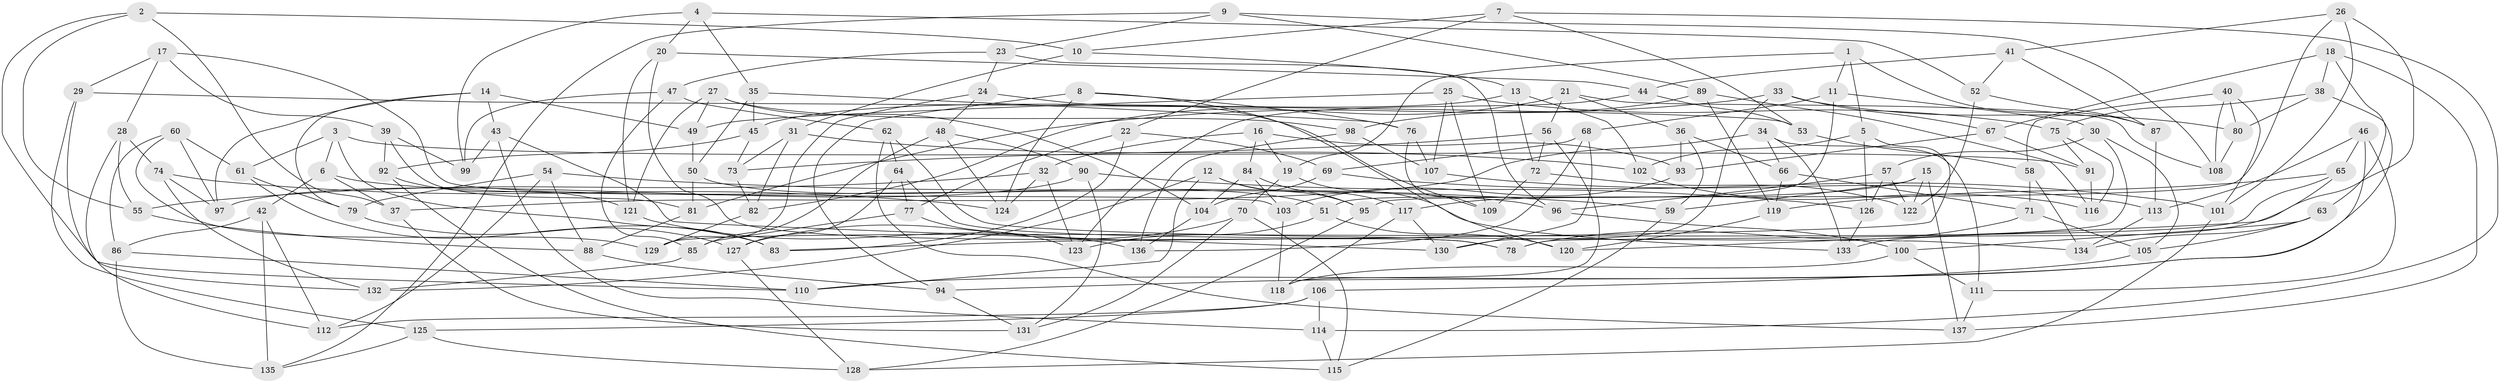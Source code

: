 // coarse degree distribution, {5: 0.08536585365853659, 6: 0.5853658536585366, 4: 0.3170731707317073, 3: 0.012195121951219513}
// Generated by graph-tools (version 1.1) at 2025/52/02/27/25 19:52:34]
// undirected, 137 vertices, 274 edges
graph export_dot {
graph [start="1"]
  node [color=gray90,style=filled];
  1;
  2;
  3;
  4;
  5;
  6;
  7;
  8;
  9;
  10;
  11;
  12;
  13;
  14;
  15;
  16;
  17;
  18;
  19;
  20;
  21;
  22;
  23;
  24;
  25;
  26;
  27;
  28;
  29;
  30;
  31;
  32;
  33;
  34;
  35;
  36;
  37;
  38;
  39;
  40;
  41;
  42;
  43;
  44;
  45;
  46;
  47;
  48;
  49;
  50;
  51;
  52;
  53;
  54;
  55;
  56;
  57;
  58;
  59;
  60;
  61;
  62;
  63;
  64;
  65;
  66;
  67;
  68;
  69;
  70;
  71;
  72;
  73;
  74;
  75;
  76;
  77;
  78;
  79;
  80;
  81;
  82;
  83;
  84;
  85;
  86;
  87;
  88;
  89;
  90;
  91;
  92;
  93;
  94;
  95;
  96;
  97;
  98;
  99;
  100;
  101;
  102;
  103;
  104;
  105;
  106;
  107;
  108;
  109;
  110;
  111;
  112;
  113;
  114;
  115;
  116;
  117;
  118;
  119;
  120;
  121;
  122;
  123;
  124;
  125;
  126;
  127;
  128;
  129;
  130;
  131;
  132;
  133;
  134;
  135;
  136;
  137;
  1 -- 5;
  1 -- 19;
  1 -- 11;
  1 -- 87;
  2 -- 110;
  2 -- 37;
  2 -- 55;
  2 -- 10;
  3 -- 6;
  3 -- 83;
  3 -- 91;
  3 -- 61;
  4 -- 35;
  4 -- 20;
  4 -- 52;
  4 -- 99;
  5 -- 102;
  5 -- 126;
  5 -- 83;
  6 -- 42;
  6 -- 37;
  6 -- 96;
  7 -- 53;
  7 -- 114;
  7 -- 22;
  7 -- 10;
  8 -- 94;
  8 -- 120;
  8 -- 76;
  8 -- 124;
  9 -- 108;
  9 -- 23;
  9 -- 135;
  9 -- 89;
  10 -- 31;
  10 -- 13;
  11 -- 51;
  11 -- 68;
  11 -- 30;
  12 -- 110;
  12 -- 95;
  12 -- 117;
  12 -- 132;
  13 -- 102;
  13 -- 72;
  13 -- 45;
  14 -- 97;
  14 -- 79;
  14 -- 43;
  14 -- 49;
  15 -- 117;
  15 -- 122;
  15 -- 59;
  15 -- 137;
  16 -- 93;
  16 -- 19;
  16 -- 84;
  16 -- 32;
  17 -- 29;
  17 -- 103;
  17 -- 28;
  17 -- 39;
  18 -- 67;
  18 -- 63;
  18 -- 38;
  18 -- 137;
  19 -- 70;
  19 -- 133;
  20 -- 121;
  20 -- 44;
  20 -- 78;
  21 -- 108;
  21 -- 36;
  21 -- 56;
  21 -- 82;
  22 -- 77;
  22 -- 69;
  22 -- 83;
  23 -- 24;
  23 -- 96;
  23 -- 47;
  24 -- 48;
  24 -- 129;
  24 -- 109;
  25 -- 107;
  25 -- 49;
  25 -- 109;
  25 -- 75;
  26 -- 95;
  26 -- 101;
  26 -- 120;
  26 -- 41;
  27 -- 121;
  27 -- 98;
  27 -- 104;
  27 -- 49;
  28 -- 55;
  28 -- 74;
  28 -- 112;
  29 -- 125;
  29 -- 132;
  29 -- 53;
  30 -- 57;
  30 -- 78;
  30 -- 105;
  31 -- 82;
  31 -- 73;
  31 -- 102;
  32 -- 124;
  32 -- 123;
  32 -- 55;
  33 -- 130;
  33 -- 81;
  33 -- 67;
  33 -- 80;
  34 -- 111;
  34 -- 37;
  34 -- 133;
  34 -- 66;
  35 -- 76;
  35 -- 45;
  35 -- 50;
  36 -- 66;
  36 -- 93;
  36 -- 59;
  37 -- 131;
  38 -- 75;
  38 -- 110;
  38 -- 80;
  39 -- 81;
  39 -- 92;
  39 -- 99;
  40 -- 58;
  40 -- 101;
  40 -- 108;
  40 -- 80;
  41 -- 87;
  41 -- 44;
  41 -- 52;
  42 -- 112;
  42 -- 86;
  42 -- 135;
  43 -- 114;
  43 -- 130;
  43 -- 99;
  44 -- 53;
  44 -- 123;
  45 -- 92;
  45 -- 73;
  46 -- 111;
  46 -- 65;
  46 -- 113;
  46 -- 94;
  47 -- 85;
  47 -- 99;
  47 -- 62;
  48 -- 90;
  48 -- 85;
  48 -- 124;
  49 -- 50;
  50 -- 51;
  50 -- 81;
  51 -- 120;
  51 -- 123;
  52 -- 122;
  52 -- 87;
  53 -- 58;
  54 -- 79;
  54 -- 88;
  54 -- 112;
  54 -- 59;
  55 -- 88;
  56 -- 118;
  56 -- 73;
  56 -- 72;
  57 -- 122;
  57 -- 126;
  57 -- 96;
  58 -- 134;
  58 -- 71;
  59 -- 115;
  60 -- 86;
  60 -- 129;
  60 -- 61;
  60 -- 97;
  61 -- 79;
  61 -- 127;
  62 -- 64;
  62 -- 137;
  62 -- 134;
  63 -- 134;
  63 -- 100;
  63 -- 105;
  64 -- 127;
  64 -- 78;
  64 -- 77;
  65 -- 119;
  65 -- 129;
  65 -- 133;
  66 -- 119;
  66 -- 71;
  67 -- 93;
  67 -- 91;
  68 -- 136;
  68 -- 130;
  68 -- 69;
  69 -- 104;
  69 -- 101;
  70 -- 115;
  70 -- 131;
  70 -- 127;
  71 -- 105;
  71 -- 78;
  72 -- 109;
  72 -- 122;
  73 -- 82;
  74 -- 132;
  74 -- 124;
  74 -- 97;
  75 -- 91;
  75 -- 116;
  76 -- 109;
  76 -- 107;
  77 -- 123;
  77 -- 85;
  79 -- 83;
  80 -- 108;
  81 -- 88;
  82 -- 129;
  84 -- 103;
  84 -- 95;
  84 -- 104;
  85 -- 132;
  86 -- 110;
  86 -- 135;
  87 -- 113;
  88 -- 94;
  89 -- 116;
  89 -- 98;
  89 -- 119;
  90 -- 131;
  90 -- 126;
  90 -- 97;
  91 -- 116;
  92 -- 121;
  92 -- 115;
  93 -- 103;
  94 -- 131;
  95 -- 128;
  96 -- 100;
  98 -- 136;
  98 -- 107;
  100 -- 111;
  100 -- 118;
  101 -- 128;
  102 -- 116;
  103 -- 118;
  104 -- 136;
  105 -- 106;
  106 -- 112;
  106 -- 125;
  106 -- 114;
  107 -- 113;
  111 -- 137;
  113 -- 134;
  114 -- 115;
  117 -- 130;
  117 -- 118;
  119 -- 120;
  121 -- 136;
  125 -- 128;
  125 -- 135;
  126 -- 133;
  127 -- 128;
}
